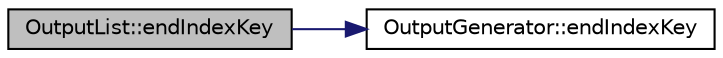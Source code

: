 digraph "OutputList::endIndexKey"
{
 // LATEX_PDF_SIZE
  edge [fontname="Helvetica",fontsize="10",labelfontname="Helvetica",labelfontsize="10"];
  node [fontname="Helvetica",fontsize="10",shape=record];
  rankdir="LR";
  Node1 [label="OutputList::endIndexKey",height=0.2,width=0.4,color="black", fillcolor="grey75", style="filled", fontcolor="black",tooltip=" "];
  Node1 -> Node2 [color="midnightblue",fontsize="10",style="solid",fontname="Helvetica"];
  Node2 [label="OutputGenerator::endIndexKey",height=0.2,width=0.4,color="black", fillcolor="white", style="filled",URL="$classOutputGenerator.html#a5c036e61acf5fe91e2372b16263fef5c",tooltip=" "];
}
